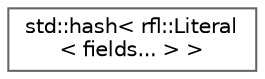 digraph "类继承关系图"
{
 // LATEX_PDF_SIZE
  bgcolor="transparent";
  edge [fontname=Helvetica,fontsize=10,labelfontname=Helvetica,labelfontsize=10];
  node [fontname=Helvetica,fontsize=10,shape=box,height=0.2,width=0.4];
  rankdir="LR";
  Node0 [id="Node000000",label="std::hash\< rfl::Literal\l\< fields... \> \>",height=0.2,width=0.4,color="grey40", fillcolor="white", style="filled",URL="$structstd_1_1hash_3_01rfl_1_1_literal_3_01fields_8_8_8_01_4_01_4.html",tooltip=" "];
}
